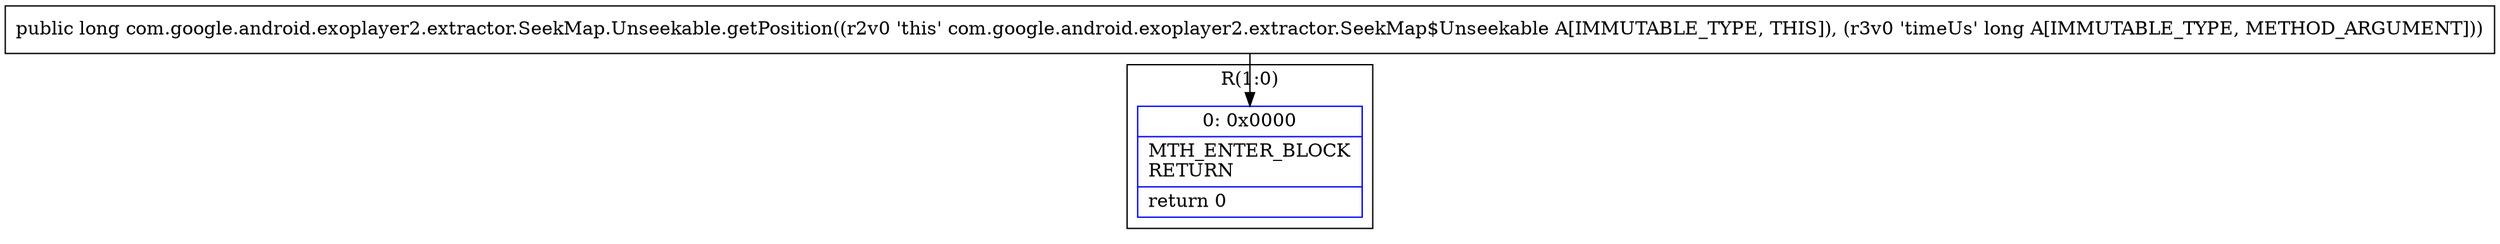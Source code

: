 digraph "CFG forcom.google.android.exoplayer2.extractor.SeekMap.Unseekable.getPosition(J)J" {
subgraph cluster_Region_735838960 {
label = "R(1:0)";
node [shape=record,color=blue];
Node_0 [shape=record,label="{0\:\ 0x0000|MTH_ENTER_BLOCK\lRETURN\l|return 0\l}"];
}
MethodNode[shape=record,label="{public long com.google.android.exoplayer2.extractor.SeekMap.Unseekable.getPosition((r2v0 'this' com.google.android.exoplayer2.extractor.SeekMap$Unseekable A[IMMUTABLE_TYPE, THIS]), (r3v0 'timeUs' long A[IMMUTABLE_TYPE, METHOD_ARGUMENT])) }"];
MethodNode -> Node_0;
}

